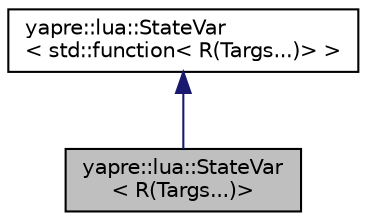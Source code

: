digraph "yapre::lua::StateVar&lt; R(Targs...)&gt;"
{
 // LATEX_PDF_SIZE
  bgcolor="transparent";
  edge [fontname="Helvetica",fontsize="10",labelfontname="Helvetica",labelfontsize="10"];
  node [fontname="Helvetica",fontsize="10",shape=record];
  Node1 [label="yapre::lua::StateVar\l\< R(Targs...)\>",height=0.2,width=0.4,color="black", fillcolor="grey75", style="filled", fontcolor="black",tooltip=" "];
  Node2 -> Node1 [dir="back",color="midnightblue",fontsize="10",style="solid",fontname="Helvetica"];
  Node2 [label="yapre::lua::StateVar\l\< std::function\< R(Targs...)\> \>",height=0.2,width=0.4,color="black",URL="$structyapre_1_1lua_1_1_state_var_3_01std_1_1function_3_01_r_07_targs_8_8_8_08_4_01_4.html",tooltip=" "];
}
